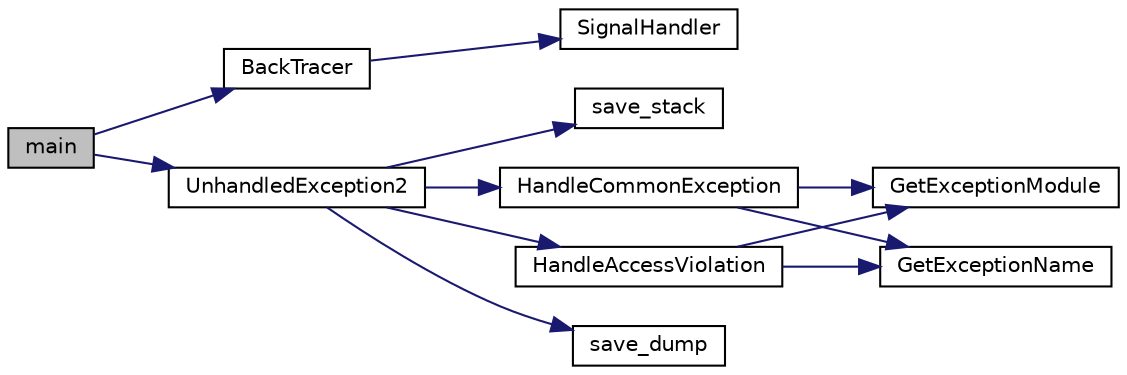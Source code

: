 digraph G
{
  edge [fontname="Helvetica",fontsize="10",labelfontname="Helvetica",labelfontsize="10"];
  node [fontname="Helvetica",fontsize="10",shape=record];
  rankdir="LR";
  Node1 [label="main",height=0.2,width=0.4,color="black", fillcolor="grey75", style="filled" fontcolor="black"];
  Node1 -> Node2 [color="midnightblue",fontsize="10",style="solid",fontname="Helvetica"];
  Node2 [label="BackTracer",height=0.2,width=0.4,color="black", fillcolor="white", style="filled",URL="$d2/d17/backtracer_8cpp.html#a33f0abba1d000612bdf2bb08ab1b7a3a"];
  Node2 -> Node3 [color="midnightblue",fontsize="10",style="solid",fontname="Helvetica"];
  Node3 [label="SignalHandler",height=0.2,width=0.4,color="black", fillcolor="white", style="filled",URL="$d2/d17/backtracer_8cpp.html#a1d35d8b6c9f8e104bd4d8fb93aa4ba60"];
  Node1 -> Node4 [color="midnightblue",fontsize="10",style="solid",fontname="Helvetica"];
  Node4 [label="UnhandledException2",height=0.2,width=0.4,color="black", fillcolor="white", style="filled",URL="$d2/def/backtracer__win32_8cpp.html#a740c1b7e51ae9a0b7bf795a98ea3de2f"];
  Node4 -> Node5 [color="midnightblue",fontsize="10",style="solid",fontname="Helvetica"];
  Node5 [label="save_dump",height=0.2,width=0.4,color="black", fillcolor="white", style="filled",URL="$d2/def/backtracer__win32_8cpp.html#aa05387207ceb80fa5fa58e86fd4e6e37"];
  Node4 -> Node6 [color="midnightblue",fontsize="10",style="solid",fontname="Helvetica"];
  Node6 [label="save_stack",height=0.2,width=0.4,color="black", fillcolor="white", style="filled",URL="$d2/def/backtracer__win32_8cpp.html#a692b72d768ce345817d9274e500cb3a2"];
  Node4 -> Node7 [color="midnightblue",fontsize="10",style="solid",fontname="Helvetica"];
  Node7 [label="HandleAccessViolation",height=0.2,width=0.4,color="black", fillcolor="white", style="filled",URL="$d2/def/backtracer__win32_8cpp.html#a0bffc5d19521ae5e043905274e4df840"];
  Node7 -> Node8 [color="midnightblue",fontsize="10",style="solid",fontname="Helvetica"];
  Node8 [label="GetExceptionModule",height=0.2,width=0.4,color="black", fillcolor="white", style="filled",URL="$d2/def/backtracer__win32_8cpp.html#aa09531a116f4aedc290bc18f132fa575"];
  Node7 -> Node9 [color="midnightblue",fontsize="10",style="solid",fontname="Helvetica"];
  Node9 [label="GetExceptionName",height=0.2,width=0.4,color="black", fillcolor="white", style="filled",URL="$d2/def/backtracer__win32_8cpp.html#ae51d1070d5781aaf2ebc2ef812914854"];
  Node4 -> Node10 [color="midnightblue",fontsize="10",style="solid",fontname="Helvetica"];
  Node10 [label="HandleCommonException",height=0.2,width=0.4,color="black", fillcolor="white", style="filled",URL="$d2/def/backtracer__win32_8cpp.html#a8b6e9c6e307894b0247993eee747c992"];
  Node10 -> Node8 [color="midnightblue",fontsize="10",style="solid",fontname="Helvetica"];
  Node10 -> Node9 [color="midnightblue",fontsize="10",style="solid",fontname="Helvetica"];
}
